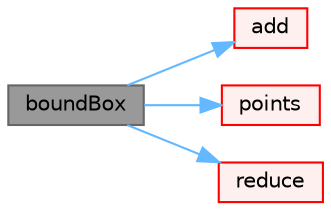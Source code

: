 digraph "boundBox"
{
 // LATEX_PDF_SIZE
  bgcolor="transparent";
  edge [fontname=Helvetica,fontsize=10,labelfontname=Helvetica,labelfontsize=10];
  node [fontname=Helvetica,fontsize=10,shape=box,height=0.2,width=0.4];
  rankdir="LR";
  Node1 [id="Node000001",label="boundBox",height=0.2,width=0.4,color="gray40", fillcolor="grey60", style="filled", fontcolor="black",tooltip=" "];
  Node1 -> Node2 [id="edge1_Node000001_Node000002",color="steelblue1",style="solid",tooltip=" "];
  Node2 [id="Node000002",label="add",height=0.2,width=0.4,color="red", fillcolor="#FFF0F0", style="filled",URL="$classFoam_1_1boundBox.html#a715e725983a1322db51f839ad3469097",tooltip=" "];
  Node1 -> Node5 [id="edge2_Node000001_Node000005",color="steelblue1",style="solid",tooltip=" "];
  Node5 [id="Node000005",label="points",height=0.2,width=0.4,color="red", fillcolor="#FFF0F0", style="filled",URL="$classFoam_1_1boundBox.html#a4a7642639214220255c16fd04fceb0f0",tooltip=" "];
  Node1 -> Node9 [id="edge3_Node000001_Node000009",color="steelblue1",style="solid",tooltip=" "];
  Node9 [id="Node000009",label="reduce",height=0.2,width=0.4,color="red", fillcolor="#FFF0F0", style="filled",URL="$classFoam_1_1boundBox.html#a447de6b436d6aa59edf6a09ba28a4164",tooltip=" "];
}
